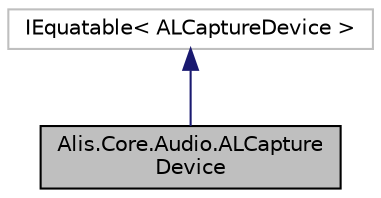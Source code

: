 digraph "Alis.Core.Audio.ALCaptureDevice"
{
 // LATEX_PDF_SIZE
  edge [fontname="Helvetica",fontsize="10",labelfontname="Helvetica",labelfontsize="10"];
  node [fontname="Helvetica",fontsize="10",shape=record];
  Node1 [label="Alis.Core.Audio.ALCapture\lDevice",height=0.2,width=0.4,color="black", fillcolor="grey75", style="filled", fontcolor="black",tooltip="Handle to an OpenAL capture device."];
  Node2 -> Node1 [dir="back",color="midnightblue",fontsize="10",style="solid",fontname="Helvetica"];
  Node2 [label="IEquatable\< ALCaptureDevice \>",height=0.2,width=0.4,color="grey75", fillcolor="white", style="filled",tooltip=" "];
}
